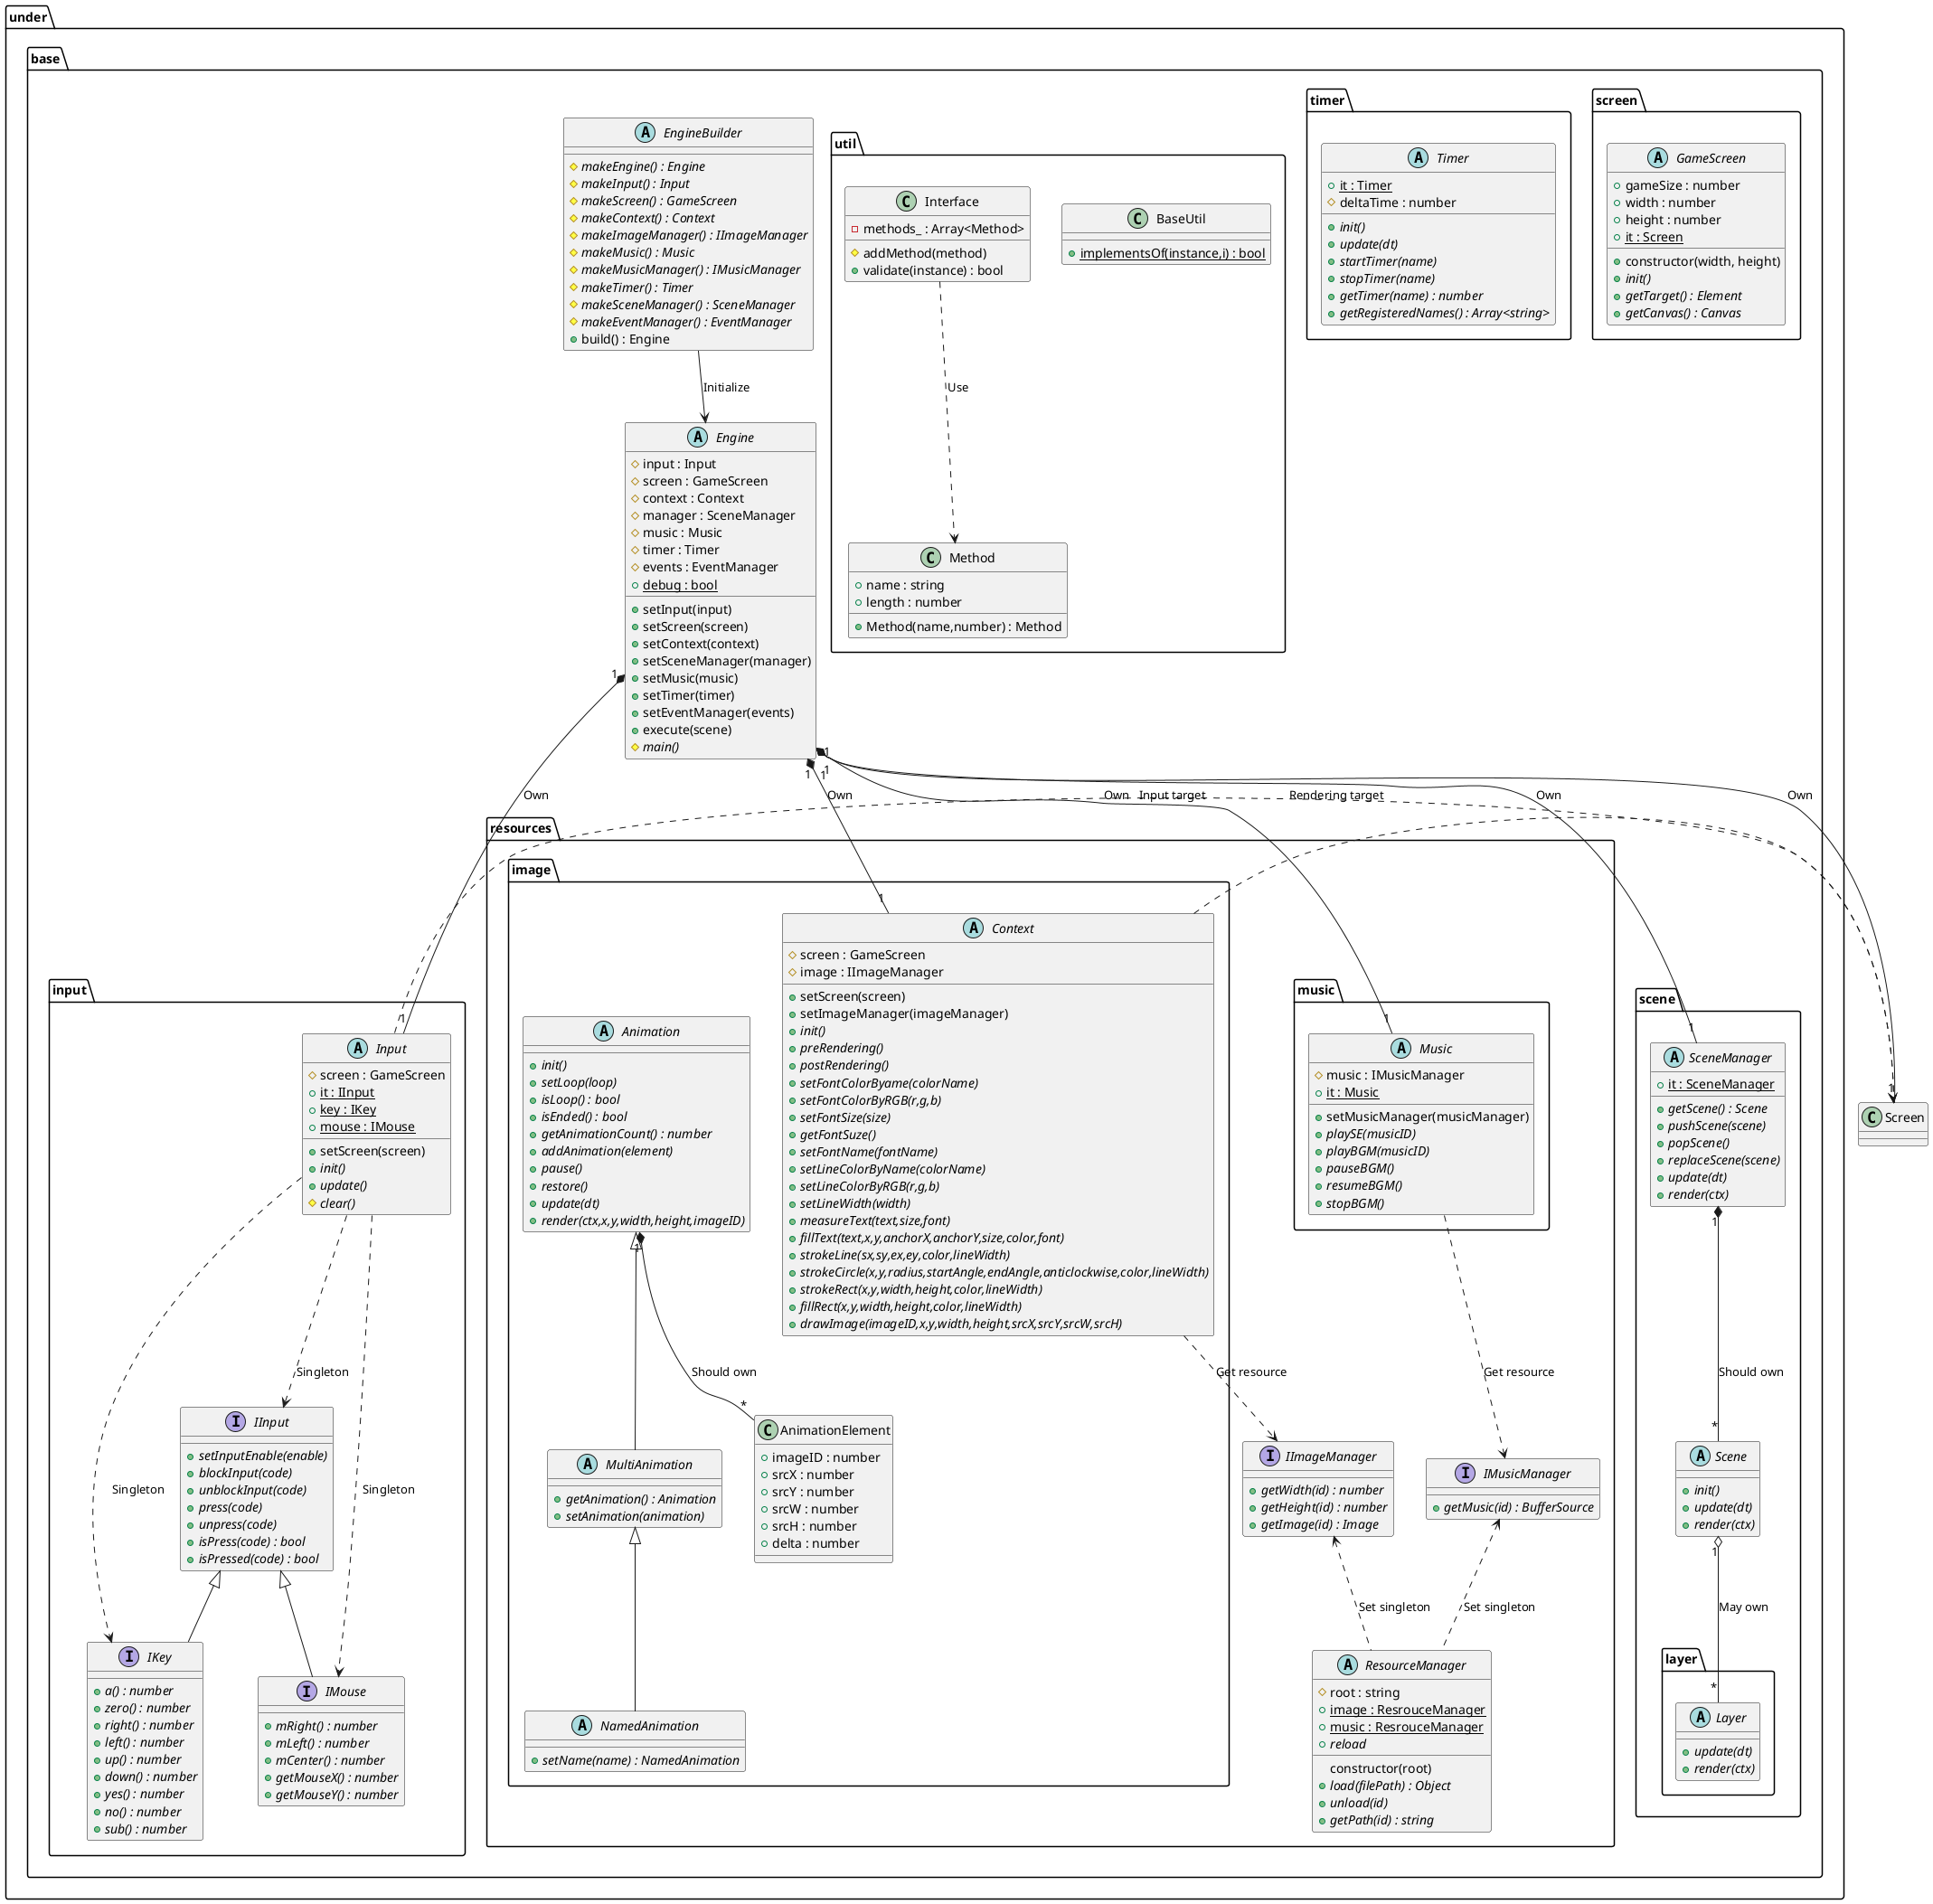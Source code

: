 @startuml GameBaseBase

package under {
    package base {
        abstract EngineBuilder {
            {abstract} #makeEngine() : Engine
            {abstract} #makeInput() : Input
            {abstract} #makeScreen() : GameScreen
            {abstract} #makeContext() : Context
            {abstract} #makeImageManager() : IImageManager
            {abstract} #makeMusic() : Music
            {abstract} #makeMusicManager() : IMusicManager
            {abstract} #makeTimer() : Timer
            {abstract} #makeSceneManager() : SceneManager
            {abstract} #makeEventManager() : EventManager
            +build() : Engine
        }
        abstract Engine {
            #input : Input
            #screen : GameScreen
            #context : Context
            #manager : SceneManager
            #music : Music
            #timer : Timer
            #events : EventManager
            {static} +debug : bool
            +setInput(input)
            +setScreen(screen)
            +setContext(context)
            +setSceneManager(manager)
            +setMusic(music)
            +setTimer(timer)
            +setEventManager(events)
            +execute(scene)
            {abstract} #main()
        }

        package input {
            abstract Input {
                #screen : GameScreen
                {static} +it : IInput /' Singleton '/
                {static} +key : IKey /' Singleton '/
                {static} +mouse : IMouse /' Singleton '/
                +setScreen(screen)
                {abstract} +init()
                {abstract} +update()
                {abstract} #clear()
            }

            interface IInput {
                {abstract} +setInputEnable(enable)
                {abstract} +blockInput(code)
                {abstract} +unblockInput(code)
                {abstract} +press(code)
                {abstract} +unpress(code)
                {abstract} +isPress(code) : bool
                {abstract} +isPressed(code) : bool
            }

            interface IKey {
                {abstract} +a() : number
                {abstract} +zero() : number
                {abstract} +right() : number
                {abstract} +left() : number
                {abstract} +up() : number
                {abstract} +down() : number
                {abstract} +yes() : number
                {abstract} +no() : number
                {abstract} +sub() : number
            }

            interface IMouse {
                {abstract} +mRight() : number
                {abstract} +mLeft() : number
                {abstract} +mCenter() : number
                {abstract} +getMouseX() : number
                {abstract} +getMouseY() : number
            }
        }

        package screen {
            abstract GameScreen {
                +constructor(width, height)
                +gameSize : number
                +width : number
                +height : number
                {static} +it : Screen /' Singleton '/
                {abstract} +init()
                {abstract} +getTarget() : Element
                {abstract} +getCanvas() : Canvas
            }
        }

        package resources {
            abstract ResourceManager {
                constructor(root)
                #root : string
                {static} +image : ResrouceManager
                {static} +music : ResrouceManager
                {abstract} +load(filePath) : Object
                {abstract} +unload(id)
                {abstract} +reload
                {abstract} +getPath(id) : string
            }
            interface IImageManager {
                {abstract} +getWidth(id) : number
                {abstract} +getHeight(id) : number
                {abstract} +getImage(id) : Image
            }
            interface IMusicManager {
                {abstract} +getMusic(id) : BufferSource
            }

            package music {
                abstract Music {
                    #music : IMusicManager
                    {static} +it : Music /' Singleton '/
                    +setMusicManager(musicManager)
                    {abstract} +playSE(musicID)
                    {abstract} +playBGM(musicID)
                    {abstract} +pauseBGM()
                    {abstract} +resumeBGM()
                    {abstract} +stopBGM()
                }
            }

            package image {
                abstract Context {
                    #screen : GameScreen
                    #image : IImageManager
                    +setScreen(screen)
                    +setImageManager(imageManager)
                    {abstract} +init()
                    {abstract} +preRendering()
                    {abstract} +postRendering()
                    {abstract} +setFontColorByame(colorName)
                    {abstract} +setFontColorByRGB(r,g,b)
                    {abstract} +setFontSize(size)
                    {abstract} +getFontSuze()
                    {abstract} +setFontName(fontName)
                    {abstract} +setLineColorByName(colorName)
                    {abstract} +setLineColorByRGB(r,g,b)
                    {abstract} +setLineWidth(width)
                    {abstract} +measureText(text,size,font)
                    {abstract} +fillText(text,x,y,anchorX,anchorY,size,color,font)
                    {abstract} +strokeLine(sx,sy,ex,ey,color,lineWidth)
                    {abstract} +strokeCircle(x,y,radius,startAngle,endAngle,anticlockwise,color,lineWidth)
                    {abstract} +strokeRect(x,y,width,height,color,lineWidth)
                    {abstract} +fillRect(x,y,width,height,color,lineWidth)
                    {abstract} +drawImage(imageID,x,y,width,height,srcX,srcY,srcW,srcH)
                }

                abstract Animation {
                    {abstract} +init()
                    {abstract} +setLoop(loop)
                    {abstract} +isLoop() : bool
                    {abstract} +isEnded() : bool
                    {abstract} +getAnimationCount() : number
                    {abstract} +addAnimation(element)
                    {abstract} +pause()
                    {abstract} +restore()
                    {abstract} +update(dt)
                    {abstract} +render(ctx,x,y,width,height,imageID)
                }
                abstract MultiAnimation {
                    {abstract} +getAnimation() : Animation
                    {abstract} +setAnimation(animation)
                }
                abstract NamedAnimation {
                    {abstract} +setName(name) : NamedAnimation
                }
                class AnimationElement {
                    +imageID : number
                    +srcX : number
                    +srcY : number
                    +srcW : number
                    +srcH : number
                    +delta : number
                }
            }
        }

        package scene {
            abstract SceneManager {
                {static} +it : SceneManager /' Singleton '/
                {abstract} +getScene() : Scene
                {abstract} +pushScene(scene)
                {abstract} +popScene()
                {abstract} +replaceScene(scene)
                {abstract} +update(dt)
                {abstract} +render(ctx)
            }
            abstract Scene {
                {abstract} +init()
                {abstract} +update(dt)
                {abstract} +render(ctx)
            }

            package layer {
                abstract Layer {
                    {abstract} +update(dt)
                    {abstract} +render(ctx)
                }
            }
        }

        package timer {
            abstract Timer {
                {static} +it : Timer /' Singleton '/
                #deltaTime : number
                {abstract} +init()
                {abstract} +update(dt)
                {abstract} +startTimer(name)
                {abstract} +stopTimer(name)
                {abstract} +getTimer(name) : number
                {abstract} +getRegisteredNames() : Array<string>
            }
        }

        package util {
            class BaseUtil {
                {static} +implementsOf(instance,i) : bool
            }
            class Interface {
                -methods_ : Array<Method>
                #addMethod(method)
                +validate(instance) : bool
            }
            class Method {
                +Method(name,number) : Method
                +name : string
                +length : number
            }
        }
    }
}

EngineBuilder --> Engine : Initialize
Engine "1"*-- "1" Screen : Own
Engine "1"*-- "1" Input : Own
Engine "1"*-- "1" SceneManager : Own
Engine "1"*-- "1" Context : Own
Engine "1"*-- "1" Music : Own

Input .> Screen : Input target
Context .> Screen : Rendering target

Input ..> IInput : Singleton
Input ..> IKey : Singleton
Input ..> IMouse : Singleton

Context ..> IImageManager : Get resource
Music ..> IMusicManager : Get resource
IImageManager <.. ResourceManager : Set singleton
IMusicManager <.. ResourceManager : Set singleton

SceneManager "1"*--"*" Scene : Should own
Scene "1" o--"*" Layer : May own

Animation "1"*--"*"AnimationElement : Should own

IInput <|-- IKey
IInput <|-- IMouse

Animation <|-- MultiAnimation
MultiAnimation <|-- NamedAnimation

Interface ..> Method : Use

@enduml
